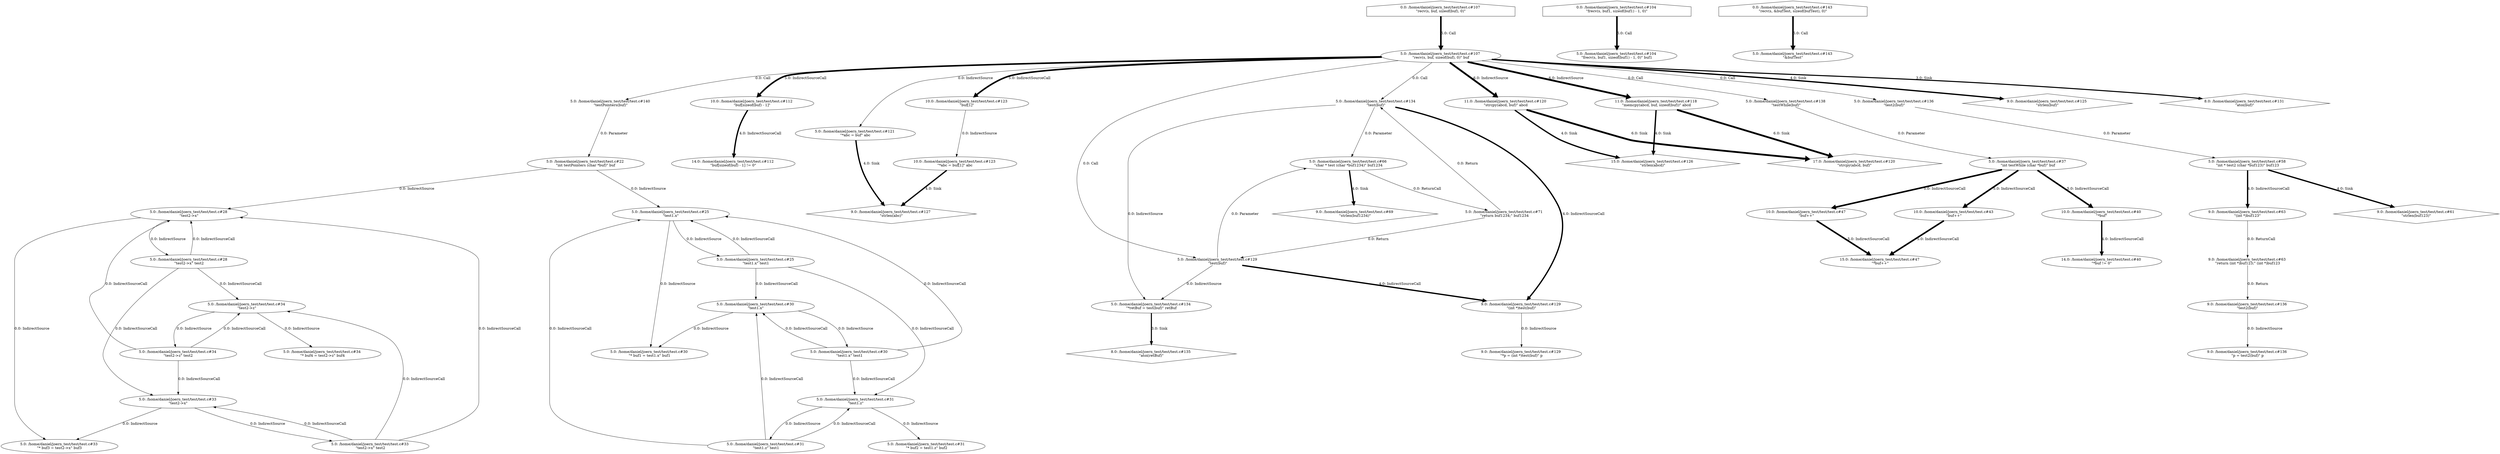 digraph TaintDot {
	nodesep = 1.5
	ranksep = 1.5
	"5.0: /home/daniel/joern_test/test/test.c#28 
\"test2->x\""
	"5.0: /home/daniel/joern_test/test/test.c#28 
\"test2->x\"" -> "5.0: /home/daniel/joern_test/test/test.c#33 
\"* buf3 = test2->x\" buf3" [label = "0.0: IndirectSource", penwidth = 1.0]
	"9.0: /home/daniel/joern_test/test/test.c#129 
\"(int *)test(buf)\""
	"5.0: /home/daniel/joern_test/test/test.c#107 
\"recv(s, buf, sizeof(buf), 0)\" buf" -> "10.0: /home/daniel/joern_test/test/test.c#112 
\"buf[sizeof(buf) - 1]\"" [label = "5.0: IndirectSourceCall", penwidth = 6.0]
	"5.0: /home/daniel/joern_test/test/test.c#28 
\"test2->x\" test2" -> "5.0: /home/daniel/joern_test/test/test.c#28 
\"test2->x\"" [label = "0.0: IndirectSourceCall", penwidth = 1.0]
	"5.0: /home/daniel/joern_test/test/test.c#31 
\"* buf2 = test1.z\" buf2"
	"5.0: /home/daniel/joern_test/test/test.c#33 
\"test2->x\""
	"5.0: /home/daniel/joern_test/test/test.c#121 
\"*abc = buf\" abc"
	"9.0: /home/daniel/joern_test/test/test.c#136 
\"test2(buf)\"" -> "9.0: /home/daniel/joern_test/test/test.c#136 
\"p = test2(buf)\" p" [label = "0.0: IndirectSource", penwidth = 1.0]
	"17.0: /home/daniel/joern_test/test/test.c#120 
\"strcpy(abcd, buf)\"" [shape = diamond]
	"0.0: /home/daniel/joern_test/test/test.c#104 
\"frecv(s, buf1, sizeof(buf1) - 1, 0)\"" -> "5.0: /home/daniel/joern_test/test/test.c#104 
\"frecv(s, buf1, sizeof(buf1) - 1, 0)\" buf1" [label = "5.0: Call", penwidth = 6.0]
	"5.0: /home/daniel/joern_test/test/test.c#107 
\"recv(s, buf, sizeof(buf), 0)\" buf" -> "5.0: /home/daniel/joern_test/test/test.c#140 
\"testPointers(buf)\"" [label = "0.0: Call", penwidth = 1.0]
	"5.0: /home/daniel/joern_test/test/test.c#25 
\"test1.x\"" -> "5.0: /home/daniel/joern_test/test/test.c#30 
\"* buf1 = test1.x\" buf1" [label = "0.0: IndirectSource", penwidth = 1.0]
	"5.0: /home/daniel/joern_test/test/test.c#134 
\"*retBuf = test(buf)\" retBuf"
	"5.0: /home/daniel/joern_test/test/test.c#33 
\"* buf3 = test2->x\" buf3"
	"5.0: /home/daniel/joern_test/test/test.c#66 
\"char * test (char *buf1234)\" buf1234"
	"5.0: /home/daniel/joern_test/test/test.c#30 
\"test1.x\" test1"
	"5.0: /home/daniel/joern_test/test/test.c#34 
\"test2->z\""
	"5.0: /home/daniel/joern_test/test/test.c#107 
\"recv(s, buf, sizeof(buf), 0)\" buf"
	"5.0: /home/daniel/joern_test/test/test.c#71 
\"return buf1234;\" buf1234" -> "5.0: /home/daniel/joern_test/test/test.c#134 
\"test(buf)\"" [label = "0.0: Return", penwidth = 1.0]
	"5.0: /home/daniel/joern_test/test/test.c#107 
\"recv(s, buf, sizeof(buf), 0)\" buf" -> "11.0: /home/daniel/joern_test/test/test.c#120 
\"strcpy(abcd, buf)\" abcd" [label = "6.0: IndirectSource", penwidth = 7.0]
	"5.0: /home/daniel/joern_test/test/test.c#28 
\"test2->x\"" -> "5.0: /home/daniel/joern_test/test/test.c#28 
\"test2->x\" test2" [label = "0.0: IndirectSource", penwidth = 1.0]
	"5.0: /home/daniel/joern_test/test/test.c#138 
\"testWhile(buf)\"" -> "5.0: /home/daniel/joern_test/test/test.c#37 
\"int testWhile (char *buf)\" buf" [label = "0.0: Parameter", penwidth = 1.0]
	"11.0: /home/daniel/joern_test/test/test.c#118 
\"memcpy(abcd, buf, sizeof(buf))\" abcd"
	"5.0: /home/daniel/joern_test/test/test.c#104 
\"frecv(s, buf1, sizeof(buf1) - 1, 0)\" buf1"
	"5.0: /home/daniel/joern_test/test/test.c#136 
\"test2(buf)\"" [shape = plain]
	"5.0: /home/daniel/joern_test/test/test.c#107 
\"recv(s, buf, sizeof(buf), 0)\" buf" -> "5.0: /home/daniel/joern_test/test/test.c#138 
\"testWhile(buf)\"" [label = "0.0: Call", penwidth = 1.0]
	"5.0: /home/daniel/joern_test/test/test.c#66 
\"char * test (char *buf1234)\" buf1234" -> "5.0: /home/daniel/joern_test/test/test.c#71 
\"return buf1234;\" buf1234" [label = "0.0: ReturnCall", penwidth = 1.0]
	"5.0: /home/daniel/joern_test/test/test.c#129 
\"test(buf)\"" -> "5.0: /home/daniel/joern_test/test/test.c#134 
\"*retBuf = test(buf)\" retBuf" [label = "0.0: IndirectSource", penwidth = 1.0]
	"5.0: /home/daniel/joern_test/test/test.c#31 
\"test1.z\" test1" -> "5.0: /home/daniel/joern_test/test/test.c#31 
\"test1.z\"" [label = "0.0: IndirectSourceCall", penwidth = 1.0]
	"5.0: /home/daniel/joern_test/test/test.c#30 
\"test1.x\"" -> "5.0: /home/daniel/joern_test/test/test.c#30 
\"test1.x\" test1" [label = "0.0: IndirectSource", penwidth = 1.0]
	"9.0: /home/daniel/joern_test/test/test.c#136 
\"test2(buf)\""
	"5.0: /home/daniel/joern_test/test/test.c#107 
\"recv(s, buf, sizeof(buf), 0)\" buf" -> "11.0: /home/daniel/joern_test/test/test.c#118 
\"memcpy(abcd, buf, sizeof(buf))\" abcd" [label = "6.0: IndirectSource", penwidth = 7.0]
	"5.0: /home/daniel/joern_test/test/test.c#136 
\"test2(buf)\"" -> "5.0: /home/daniel/joern_test/test/test.c#58 
\"int * test2 (char *buf123)\" buf123" [label = "0.0: Parameter", penwidth = 1.0]
	"5.0: /home/daniel/joern_test/test/test.c#30 
\"test1.x\"" -> "5.0: /home/daniel/joern_test/test/test.c#30 
\"* buf1 = test1.x\" buf1" [label = "0.0: IndirectSource", penwidth = 1.0]
	"5.0: /home/daniel/joern_test/test/test.c#28 
\"test2->x\" test2" -> "5.0: /home/daniel/joern_test/test/test.c#33 
\"test2->x\"" [label = "0.0: IndirectSourceCall", penwidth = 1.0]
	"5.0: /home/daniel/joern_test/test/test.c#30 
\"test1.x\" test1" -> "5.0: /home/daniel/joern_test/test/test.c#30 
\"test1.x\"" [label = "0.0: IndirectSourceCall", penwidth = 1.0]
	"10.0: /home/daniel/joern_test/test/test.c#43 
\"buf++\"" -> "15.0: /home/daniel/joern_test/test/test.c#47 
\"*buf++\"" [label = "5.0: IndirectSourceCall", penwidth = 6.0]
	"5.0: /home/daniel/joern_test/test/test.c#134 
\"test(buf)\"" -> "5.0: /home/daniel/joern_test/test/test.c#134 
\"*retBuf = test(buf)\" retBuf" [label = "0.0: IndirectSource", penwidth = 1.0]
	"10.0: /home/daniel/joern_test/test/test.c#47 
\"buf++\"" -> "15.0: /home/daniel/joern_test/test/test.c#47 
\"*buf++\"" [label = "5.0: IndirectSourceCall", penwidth = 6.0]
	"5.0: /home/daniel/joern_test/test/test.c#129 
\"test(buf)\"" [shape = plain]
	"5.0: /home/daniel/joern_test/test/test.c#66 
\"char * test (char *buf1234)\" buf1234" -> "9.0: /home/daniel/joern_test/test/test.c#69 
\"strlen(buf1234)\"" [label = "4.0: Sink", penwidth = 5.0]
	"5.0: /home/daniel/joern_test/test/test.c#28 
\"test2->x\" test2"
	"5.0: /home/daniel/joern_test/test/test.c#33 
\"test2->x\"" -> "5.0: /home/daniel/joern_test/test/test.c#33 
\"test2->x\" test2" [label = "0.0: IndirectSource", penwidth = 1.0]
	"5.0: /home/daniel/joern_test/test/test.c#34 
\"test2->z\" test2" -> "5.0: /home/daniel/joern_test/test/test.c#34 
\"test2->z\"" [label = "0.0: IndirectSourceCall", penwidth = 1.0]
	"5.0: /home/daniel/joern_test/test/test.c#58 
\"int * test2 (char *buf123)\" buf123" -> "9.0: /home/daniel/joern_test/test/test.c#63 
\"(int *)buf123\"" [label = "4.0: IndirectSourceCall", penwidth = 5.0]
	"5.0: /home/daniel/joern_test/test/test.c#134 
\"test(buf)\""
	"0.0: /home/daniel/joern_test/test/test.c#143 
\"recv(s, &bufTest, sizeof(bufTest), 0)\"" -> "5.0: /home/daniel/joern_test/test/test.c#143 
\"&bufTest\"" [label = "5.0: Call", penwidth = 6.0]
	"5.0: /home/daniel/joern_test/test/test.c#37 
\"int testWhile (char *buf)\" buf" -> "10.0: /home/daniel/joern_test/test/test.c#40 
\"*buf\"" [label = "5.0: IndirectSourceCall", penwidth = 6.0]
	"11.0: /home/daniel/joern_test/test/test.c#120 
\"strcpy(abcd, buf)\" abcd"
	"14.0: /home/daniel/joern_test/test/test.c#112 
\"buf[sizeof(buf) - 1] != 0\""
	"5.0: /home/daniel/joern_test/test/test.c#31 
\"test1.z\"" -> "5.0: /home/daniel/joern_test/test/test.c#31 
\"* buf2 = test1.z\" buf2" [label = "0.0: IndirectSource", penwidth = 1.0]
	"10.0: /home/daniel/joern_test/test/test.c#40 
\"*buf\"" -> "14.0: /home/daniel/joern_test/test/test.c#40 
\"*buf != 0\"" [label = "4.0: IndirectSourceCall", penwidth = 5.0]
	"10.0: /home/daniel/joern_test/test/test.c#123 
\"buf[1]\"" -> "10.0: /home/daniel/joern_test/test/test.c#123 
\"*abc = buf[1]\" abc" [label = "0.0: IndirectSource", penwidth = 1.0]
	"5.0: /home/daniel/joern_test/test/test.c#134 
\"test(buf)\"" -> "9.0: /home/daniel/joern_test/test/test.c#129 
\"(int *)test(buf)\"" [label = "4.0: IndirectSourceCall", penwidth = 5.0]
	"5.0: /home/daniel/joern_test/test/test.c#31 
\"test1.z\""
	"5.0: /home/daniel/joern_test/test/test.c#129 
\"test(buf)\""
	"14.0: /home/daniel/joern_test/test/test.c#40 
\"*buf != 0\""
	"5.0: /home/daniel/joern_test/test/test.c#140 
\"testPointers(buf)\"" [shape = plain]
	"9.0: /home/daniel/joern_test/test/test.c#129 
\"*p = (int *)test(buf)\" p"
	"10.0: /home/daniel/joern_test/test/test.c#47 
\"buf++\""
	"9.0: /home/daniel/joern_test/test/test.c#63 
\"return (int *)buf123;\" (int *)buf123" [shape = plain]
	"0.0: /home/daniel/joern_test/test/test.c#107 
\"recv(s, buf, sizeof(buf), 0)\"" -> "5.0: /home/daniel/joern_test/test/test.c#107 
\"recv(s, buf, sizeof(buf), 0)\" buf" [label = "5.0: Call", penwidth = 6.0]
	"5.0: /home/daniel/joern_test/test/test.c#34 
\"test2->z\"" -> "5.0: /home/daniel/joern_test/test/test.c#34 
\"* buf4 = test2->z\" buf4" [label = "0.0: IndirectSource", penwidth = 1.0]
	"5.0: /home/daniel/joern_test/test/test.c#22 
\"int testPointers (char *buf)\" buf" -> "5.0: /home/daniel/joern_test/test/test.c#25 
\"test1.x\"" [label = "0.0: IndirectSource", penwidth = 1.0]
	"0.0: /home/daniel/joern_test/test/test.c#107 
\"recv(s, buf, sizeof(buf), 0)\"" [shape = house]
	"5.0: /home/daniel/joern_test/test/test.c#33 
\"test2->x\" test2" -> "5.0: /home/daniel/joern_test/test/test.c#28 
\"test2->x\"" [label = "0.0: IndirectSourceCall", penwidth = 1.0]
	"5.0: /home/daniel/joern_test/test/test.c#129 
\"test(buf)\"" -> "9.0: /home/daniel/joern_test/test/test.c#129 
\"(int *)test(buf)\"" [label = "4.0: IndirectSourceCall", penwidth = 5.0]
	"5.0: /home/daniel/joern_test/test/test.c#34 
\"* buf4 = test2->z\" buf4"
	"5.0: /home/daniel/joern_test/test/test.c#107 
\"recv(s, buf, sizeof(buf), 0)\" buf" -> "5.0: /home/daniel/joern_test/test/test.c#136 
\"test2(buf)\"" [label = "0.0: Call", penwidth = 1.0]
	"5.0: /home/daniel/joern_test/test/test.c#25 
\"test1.x\"" -> "5.0: /home/daniel/joern_test/test/test.c#25 
\"test1.x\" test1" [label = "0.0: IndirectSource", penwidth = 1.0]
	"5.0: /home/daniel/joern_test/test/test.c#143 
\"&bufTest\""
	"10.0: /home/daniel/joern_test/test/test.c#123 
\"buf[1]\""
	"5.0: /home/daniel/joern_test/test/test.c#22 
\"int testPointers (char *buf)\" buf"
	"9.0: /home/daniel/joern_test/test/test.c#136 
\"p = test2(buf)\" p"
	"5.0: /home/daniel/joern_test/test/test.c#34 
\"test2->z\" test2"
	"5.0: /home/daniel/joern_test/test/test.c#37 
\"int testWhile (char *buf)\" buf" -> "10.0: /home/daniel/joern_test/test/test.c#43 
\"buf++\"" [label = "5.0: IndirectSourceCall", penwidth = 6.0]
	"5.0: /home/daniel/joern_test/test/test.c#25 
\"test1.x\" test1" -> "5.0: /home/daniel/joern_test/test/test.c#25 
\"test1.x\"" [label = "0.0: IndirectSourceCall", penwidth = 1.0]
	"0.0: /home/daniel/joern_test/test/test.c#104 
\"frecv(s, buf1, sizeof(buf1) - 1, 0)\"" [shape = house]
	"5.0: /home/daniel/joern_test/test/test.c#107 
\"recv(s, buf, sizeof(buf), 0)\" buf" -> "5.0: /home/daniel/joern_test/test/test.c#129 
\"test(buf)\"" [label = "0.0: Call", penwidth = 1.0]
	"5.0: /home/daniel/joern_test/test/test.c#31 
\"test1.z\" test1"
	"5.0: /home/daniel/joern_test/test/test.c#71 
\"return buf1234;\" buf1234" [shape = plain]
	"5.0: /home/daniel/joern_test/test/test.c#58 
\"int * test2 (char *buf123)\" buf123" -> "9.0: /home/daniel/joern_test/test/test.c#61 
\"strlen(buf123)\"" [label = "4.0: Sink", penwidth = 5.0]
	"5.0: /home/daniel/joern_test/test/test.c#22 
\"int testPointers (char *buf)\" buf" -> "5.0: /home/daniel/joern_test/test/test.c#28 
\"test2->x\"" [label = "0.0: IndirectSource", penwidth = 1.0]
	"5.0: /home/daniel/joern_test/test/test.c#30 
\"test1.x\""
	"5.0: /home/daniel/joern_test/test/test.c#58 
\"int * test2 (char *buf123)\" buf123"
	"5.0: /home/daniel/joern_test/test/test.c#37 
\"int testWhile (char *buf)\" buf"
	"11.0: /home/daniel/joern_test/test/test.c#118 
\"memcpy(abcd, buf, sizeof(buf))\" abcd" -> "15.0: /home/daniel/joern_test/test/test.c#126 
\"strlen(abcd)\"" [label = "4.0: Sink", penwidth = 5.0]
	"0.0: /home/daniel/joern_test/test/test.c#143 
\"recv(s, &bufTest, sizeof(bufTest), 0)\"" [shape = house]
	"5.0: /home/daniel/joern_test/test/test.c#138 
\"testWhile(buf)\"" [shape = plain]
	"5.0: /home/daniel/joern_test/test/test.c#134 
\"test(buf)\"" [shape = plain]
	"10.0: /home/daniel/joern_test/test/test.c#123 
\"*abc = buf[1]\" abc" -> "9.0: /home/daniel/joern_test/test/test.c#127 
\"strlen(abc)\"" [label = "4.0: Sink", penwidth = 5.0]
	"5.0: /home/daniel/joern_test/test/test.c#28 
\"test2->x\" test2" -> "5.0: /home/daniel/joern_test/test/test.c#34 
\"test2->z\"" [label = "0.0: IndirectSourceCall", penwidth = 1.0]
	"9.0: /home/daniel/joern_test/test/test.c#61 
\"strlen(buf123)\"" [shape = diamond]
	"8.0: /home/daniel/joern_test/test/test.c#135 
\"atoi(retBuf)\"" [shape = diamond]
	"5.0: /home/daniel/joern_test/test/test.c#34 
\"test2->z\" test2" -> "5.0: /home/daniel/joern_test/test/test.c#28 
\"test2->x\"" [label = "0.0: IndirectSourceCall", penwidth = 1.0]
	"9.0: /home/daniel/joern_test/test/test.c#69 
\"strlen(buf1234)\"" [shape = diamond]
	"5.0: /home/daniel/joern_test/test/test.c#34 
\"test2->z\" test2" -> "5.0: /home/daniel/joern_test/test/test.c#33 
\"test2->x\"" [label = "0.0: IndirectSourceCall", penwidth = 1.0]
	"5.0: /home/daniel/joern_test/test/test.c#30 
\"test1.x\" test1" -> "5.0: /home/daniel/joern_test/test/test.c#31 
\"test1.z\"" [label = "0.0: IndirectSourceCall", penwidth = 1.0]
	"5.0: /home/daniel/joern_test/test/test.c#31 
\"test1.z\" test1" -> "5.0: /home/daniel/joern_test/test/test.c#30 
\"test1.x\"" [label = "0.0: IndirectSourceCall", penwidth = 1.0]
	"5.0: /home/daniel/joern_test/test/test.c#134 
\"*retBuf = test(buf)\" retBuf" -> "8.0: /home/daniel/joern_test/test/test.c#135 
\"atoi(retBuf)\"" [label = "3.0: Sink", penwidth = 4.0]
	"5.0: /home/daniel/joern_test/test/test.c#140 
\"testPointers(buf)\"" -> "5.0: /home/daniel/joern_test/test/test.c#22 
\"int testPointers (char *buf)\" buf" [label = "0.0: Parameter", penwidth = 1.0]
	"15.0: /home/daniel/joern_test/test/test.c#126 
\"strlen(abcd)\"" [shape = diamond]
	"5.0: /home/daniel/joern_test/test/test.c#107 
\"recv(s, buf, sizeof(buf), 0)\" buf" -> "9.0: /home/daniel/joern_test/test/test.c#125 
\"strlen(buf)\"" [label = "4.0: Sink", penwidth = 5.0]
	"10.0: /home/daniel/joern_test/test/test.c#40 
\"*buf\""
	"9.0: /home/daniel/joern_test/test/test.c#63 
\"return (int *)buf123;\" (int *)buf123" -> "9.0: /home/daniel/joern_test/test/test.c#136 
\"test2(buf)\"" [label = "0.0: Return", penwidth = 1.0]
	"5.0: /home/daniel/joern_test/test/test.c#25 
\"test1.x\" test1" -> "5.0: /home/daniel/joern_test/test/test.c#31 
\"test1.z\"" [label = "0.0: IndirectSourceCall", penwidth = 1.0]
	"5.0: /home/daniel/joern_test/test/test.c#33 
\"test2->x\" test2"
	"5.0: /home/daniel/joern_test/test/test.c#30 
\"* buf1 = test1.x\" buf1"
	"5.0: /home/daniel/joern_test/test/test.c#25 
\"test1.x\" test1"
	"9.0: /home/daniel/joern_test/test/test.c#63 
\"(int *)buf123\"" -> "9.0: /home/daniel/joern_test/test/test.c#63 
\"return (int *)buf123;\" (int *)buf123" [label = "0.0: ReturnCall", penwidth = 1.0]
	"5.0: /home/daniel/joern_test/test/test.c#25 
\"test1.x\""
	"5.0: /home/daniel/joern_test/test/test.c#107 
\"recv(s, buf, sizeof(buf), 0)\" buf" -> "8.0: /home/daniel/joern_test/test/test.c#131 
\"atoi(buf)\"" [label = "3.0: Sink", penwidth = 4.0]
	"5.0: /home/daniel/joern_test/test/test.c#33 
\"test2->x\" test2" -> "5.0: /home/daniel/joern_test/test/test.c#33 
\"test2->x\"" [label = "0.0: IndirectSourceCall", penwidth = 1.0]
	"9.0: /home/daniel/joern_test/test/test.c#127 
\"strlen(abc)\"" [shape = diamond]
	"5.0: /home/daniel/joern_test/test/test.c#107 
\"recv(s, buf, sizeof(buf), 0)\" buf" -> "5.0: /home/daniel/joern_test/test/test.c#134 
\"test(buf)\"" [label = "0.0: Call", penwidth = 1.0]
	"5.0: /home/daniel/joern_test/test/test.c#25 
\"test1.x\" test1" -> "5.0: /home/daniel/joern_test/test/test.c#30 
\"test1.x\"" [label = "0.0: IndirectSourceCall", penwidth = 1.0]
	"10.0: /home/daniel/joern_test/test/test.c#43 
\"buf++\""
	"8.0: /home/daniel/joern_test/test/test.c#131 
\"atoi(buf)\"" [shape = diamond]
	"5.0: /home/daniel/joern_test/test/test.c#121 
\"*abc = buf\" abc" -> "9.0: /home/daniel/joern_test/test/test.c#127 
\"strlen(abc)\"" [label = "4.0: Sink", penwidth = 5.0]
	"9.0: /home/daniel/joern_test/test/test.c#129 
\"(int *)test(buf)\"" -> "9.0: /home/daniel/joern_test/test/test.c#129 
\"*p = (int *)test(buf)\" p" [label = "0.0: IndirectSource", penwidth = 1.0]
	"5.0: /home/daniel/joern_test/test/test.c#107 
\"recv(s, buf, sizeof(buf), 0)\" buf" -> "5.0: /home/daniel/joern_test/test/test.c#121 
\"*abc = buf\" abc" [label = "0.0: IndirectSource", penwidth = 1.0]
	"5.0: /home/daniel/joern_test/test/test.c#31 
\"test1.z\"" -> "5.0: /home/daniel/joern_test/test/test.c#31 
\"test1.z\" test1" [label = "0.0: IndirectSource", penwidth = 1.0]
	"11.0: /home/daniel/joern_test/test/test.c#120 
\"strcpy(abcd, buf)\" abcd" -> "15.0: /home/daniel/joern_test/test/test.c#126 
\"strlen(abcd)\"" [label = "4.0: Sink", penwidth = 5.0]
	"10.0: /home/daniel/joern_test/test/test.c#123 
\"*abc = buf[1]\" abc"
	"10.0: /home/daniel/joern_test/test/test.c#112 
\"buf[sizeof(buf) - 1]\"" -> "14.0: /home/daniel/joern_test/test/test.c#112 
\"buf[sizeof(buf) - 1] != 0\"" [label = "4.0: IndirectSourceCall", penwidth = 5.0]
	"5.0: /home/daniel/joern_test/test/test.c#134 
\"test(buf)\"" -> "5.0: /home/daniel/joern_test/test/test.c#66 
\"char * test (char *buf1234)\" buf1234" [label = "0.0: Parameter", penwidth = 1.0]
	"11.0: /home/daniel/joern_test/test/test.c#120 
\"strcpy(abcd, buf)\" abcd" -> "17.0: /home/daniel/joern_test/test/test.c#120 
\"strcpy(abcd, buf)\"" [label = "6.0: Sink", penwidth = 7.0]
	"5.0: /home/daniel/joern_test/test/test.c#107 
\"recv(s, buf, sizeof(buf), 0)\" buf" -> "10.0: /home/daniel/joern_test/test/test.c#123 
\"buf[1]\"" [label = "5.0: IndirectSourceCall", penwidth = 6.0]
	"9.0: /home/daniel/joern_test/test/test.c#125 
\"strlen(buf)\"" [shape = diamond]
	"5.0: /home/daniel/joern_test/test/test.c#31 
\"test1.z\" test1" -> "5.0: /home/daniel/joern_test/test/test.c#25 
\"test1.x\"" [label = "0.0: IndirectSourceCall", penwidth = 1.0]
	"9.0: /home/daniel/joern_test/test/test.c#63 
\"(int *)buf123\""
	"5.0: /home/daniel/joern_test/test/test.c#33 
\"test2->x\" test2" -> "5.0: /home/daniel/joern_test/test/test.c#34 
\"test2->z\"" [label = "0.0: IndirectSourceCall", penwidth = 1.0]
	"5.0: /home/daniel/joern_test/test/test.c#30 
\"test1.x\" test1" -> "5.0: /home/daniel/joern_test/test/test.c#25 
\"test1.x\"" [label = "0.0: IndirectSourceCall", penwidth = 1.0]
	"5.0: /home/daniel/joern_test/test/test.c#37 
\"int testWhile (char *buf)\" buf" -> "10.0: /home/daniel/joern_test/test/test.c#47 
\"buf++\"" [label = "5.0: IndirectSourceCall", penwidth = 6.0]
	"5.0: /home/daniel/joern_test/test/test.c#34 
\"test2->z\"" -> "5.0: /home/daniel/joern_test/test/test.c#34 
\"test2->z\" test2" [label = "0.0: IndirectSource", penwidth = 1.0]
	"5.0: /home/daniel/joern_test/test/test.c#71 
\"return buf1234;\" buf1234" -> "5.0: /home/daniel/joern_test/test/test.c#129 
\"test(buf)\"" [label = "0.0: Return", penwidth = 1.0]
	"10.0: /home/daniel/joern_test/test/test.c#112 
\"buf[sizeof(buf) - 1]\""
	"15.0: /home/daniel/joern_test/test/test.c#47 
\"*buf++\""
	"5.0: /home/daniel/joern_test/test/test.c#33 
\"test2->x\"" -> "5.0: /home/daniel/joern_test/test/test.c#33 
\"* buf3 = test2->x\" buf3" [label = "0.0: IndirectSource", penwidth = 1.0]
	"11.0: /home/daniel/joern_test/test/test.c#118 
\"memcpy(abcd, buf, sizeof(buf))\" abcd" -> "17.0: /home/daniel/joern_test/test/test.c#120 
\"strcpy(abcd, buf)\"" [label = "6.0: Sink", penwidth = 7.0]
	"5.0: /home/daniel/joern_test/test/test.c#129 
\"test(buf)\"" -> "5.0: /home/daniel/joern_test/test/test.c#66 
\"char * test (char *buf1234)\" buf1234" [label = "0.0: Parameter", penwidth = 1.0]
}